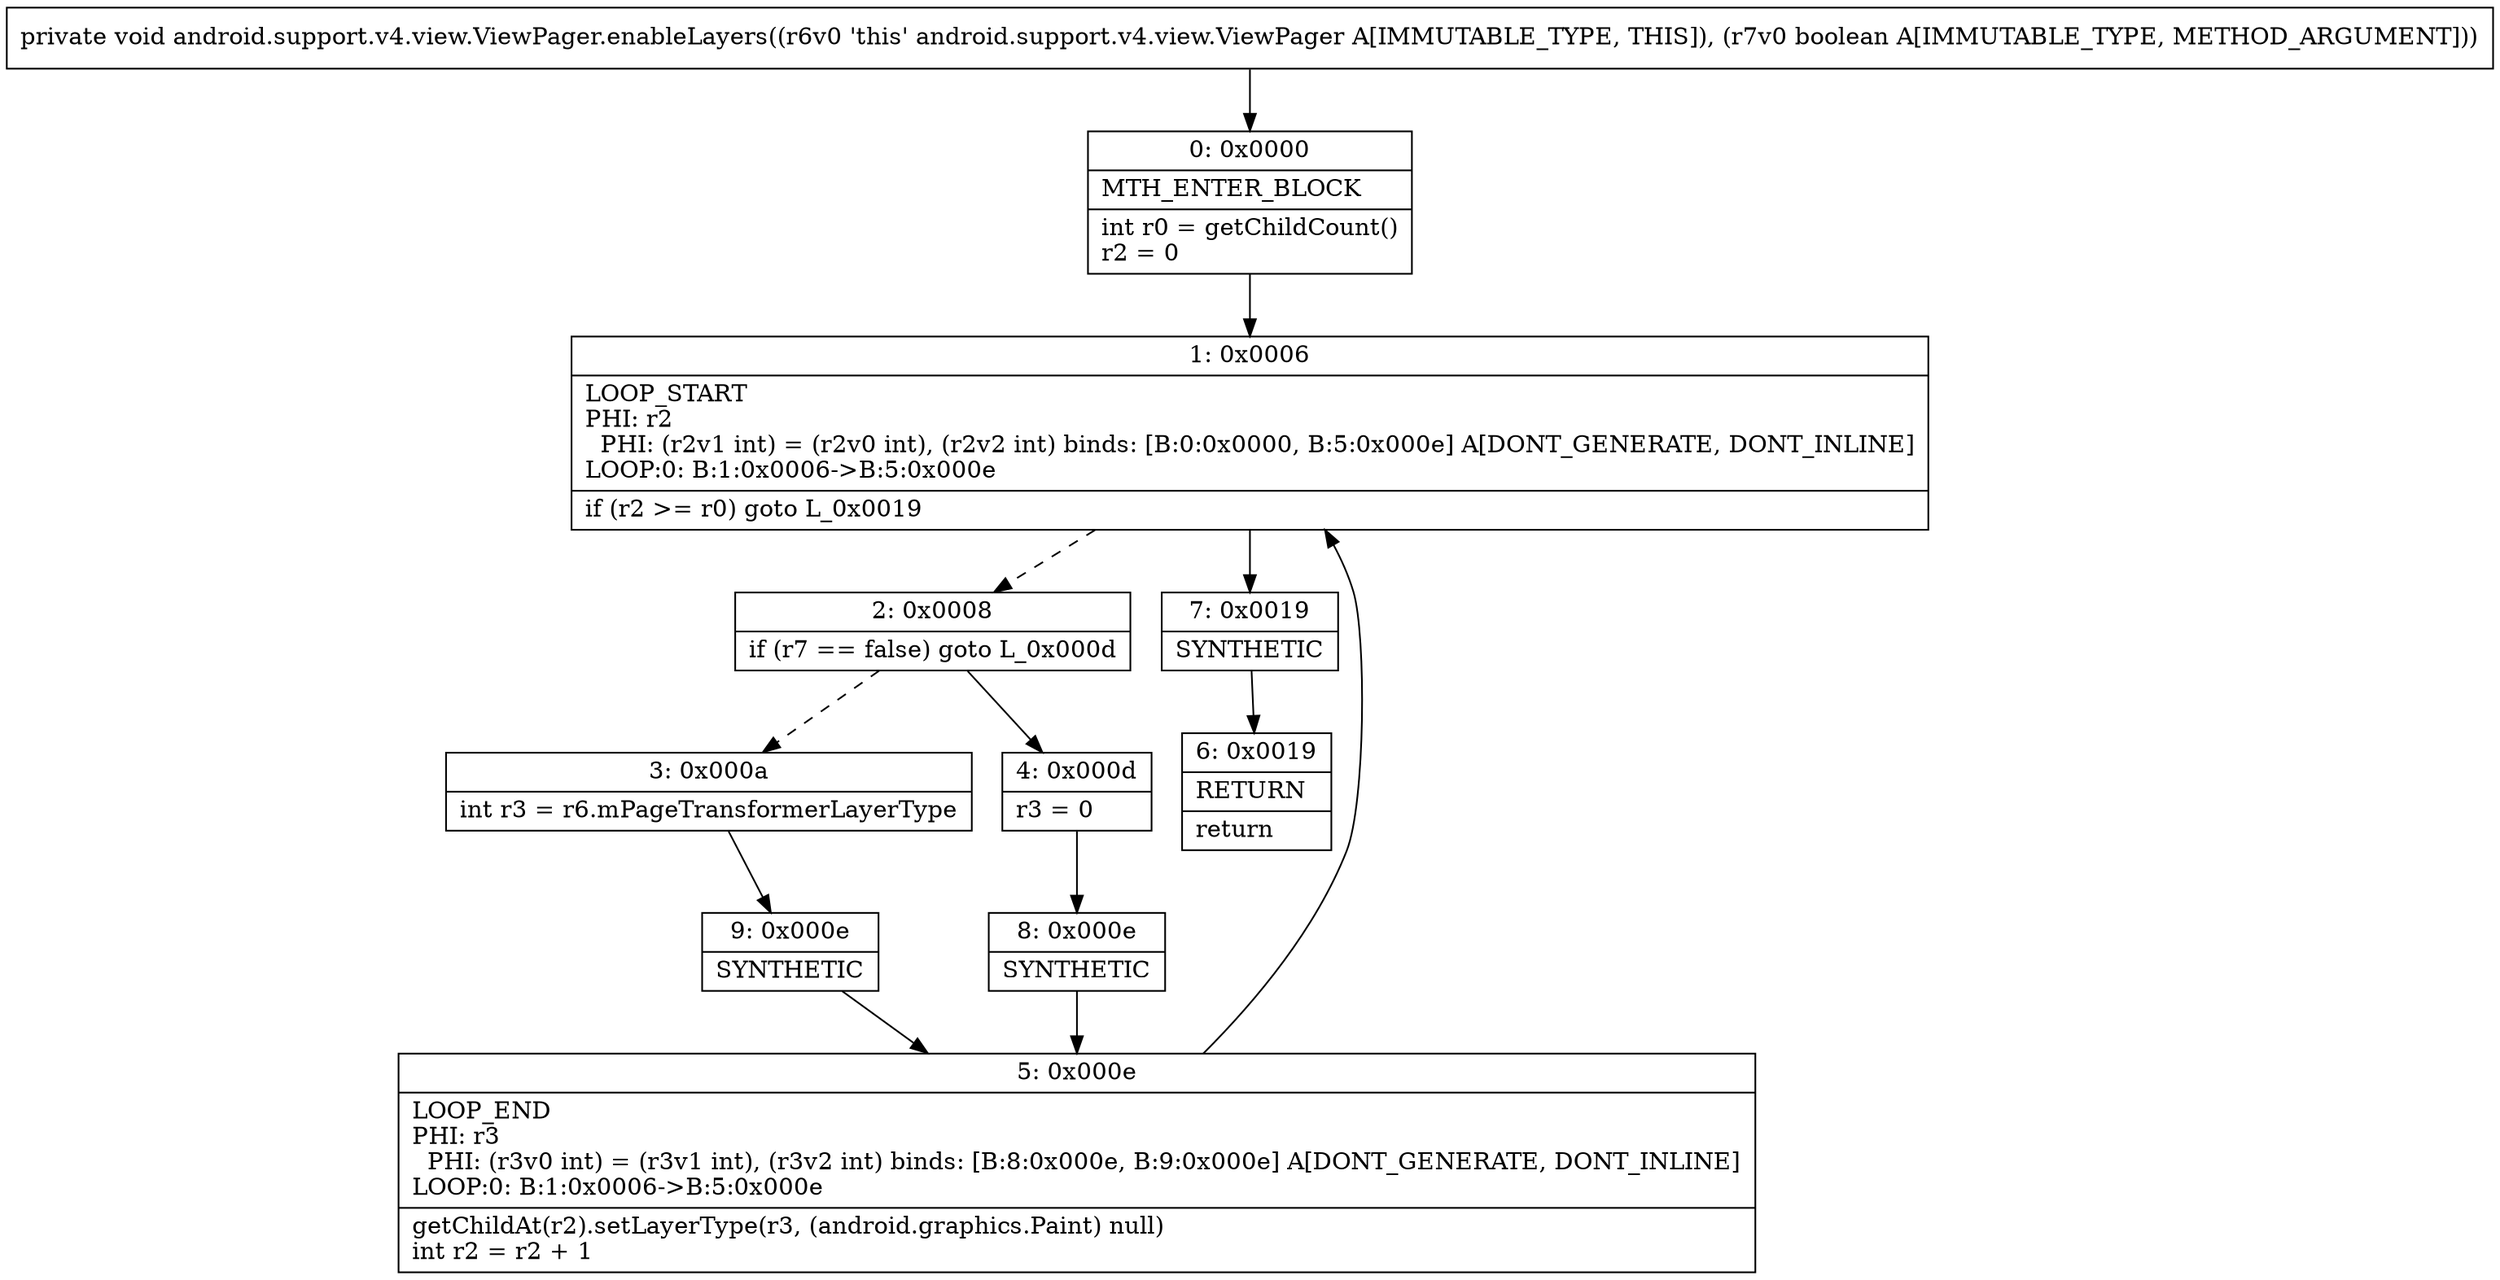 digraph "CFG forandroid.support.v4.view.ViewPager.enableLayers(Z)V" {
Node_0 [shape=record,label="{0\:\ 0x0000|MTH_ENTER_BLOCK\l|int r0 = getChildCount()\lr2 = 0\l}"];
Node_1 [shape=record,label="{1\:\ 0x0006|LOOP_START\lPHI: r2 \l  PHI: (r2v1 int) = (r2v0 int), (r2v2 int) binds: [B:0:0x0000, B:5:0x000e] A[DONT_GENERATE, DONT_INLINE]\lLOOP:0: B:1:0x0006\-\>B:5:0x000e\l|if (r2 \>= r0) goto L_0x0019\l}"];
Node_2 [shape=record,label="{2\:\ 0x0008|if (r7 == false) goto L_0x000d\l}"];
Node_3 [shape=record,label="{3\:\ 0x000a|int r3 = r6.mPageTransformerLayerType\l}"];
Node_4 [shape=record,label="{4\:\ 0x000d|r3 = 0\l}"];
Node_5 [shape=record,label="{5\:\ 0x000e|LOOP_END\lPHI: r3 \l  PHI: (r3v0 int) = (r3v1 int), (r3v2 int) binds: [B:8:0x000e, B:9:0x000e] A[DONT_GENERATE, DONT_INLINE]\lLOOP:0: B:1:0x0006\-\>B:5:0x000e\l|getChildAt(r2).setLayerType(r3, (android.graphics.Paint) null)\lint r2 = r2 + 1\l}"];
Node_6 [shape=record,label="{6\:\ 0x0019|RETURN\l|return\l}"];
Node_7 [shape=record,label="{7\:\ 0x0019|SYNTHETIC\l}"];
Node_8 [shape=record,label="{8\:\ 0x000e|SYNTHETIC\l}"];
Node_9 [shape=record,label="{9\:\ 0x000e|SYNTHETIC\l}"];
MethodNode[shape=record,label="{private void android.support.v4.view.ViewPager.enableLayers((r6v0 'this' android.support.v4.view.ViewPager A[IMMUTABLE_TYPE, THIS]), (r7v0 boolean A[IMMUTABLE_TYPE, METHOD_ARGUMENT])) }"];
MethodNode -> Node_0;
Node_0 -> Node_1;
Node_1 -> Node_2[style=dashed];
Node_1 -> Node_7;
Node_2 -> Node_3[style=dashed];
Node_2 -> Node_4;
Node_3 -> Node_9;
Node_4 -> Node_8;
Node_5 -> Node_1;
Node_7 -> Node_6;
Node_8 -> Node_5;
Node_9 -> Node_5;
}

